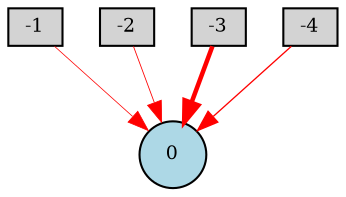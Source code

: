 digraph {
	node [fontsize=9 height=0.2 shape=circle width=0.2]
	-1 [fillcolor=lightgray shape=box style=filled]
	-2 [fillcolor=lightgray shape=box style=filled]
	-3 [fillcolor=lightgray shape=box style=filled]
	-4 [fillcolor=lightgray shape=box style=filled]
	0 [fillcolor=lightblue style=filled]
	-4 -> 0 [color=red penwidth=0.6319581828168995 style=solid]
	-1 -> 0 [color=red penwidth=0.36084122063099233 style=solid]
	-3 -> 0 [color=red penwidth=2.172386516662144 style=solid]
	-2 -> 0 [color=red penwidth=0.4024233439585233 style=solid]
}
